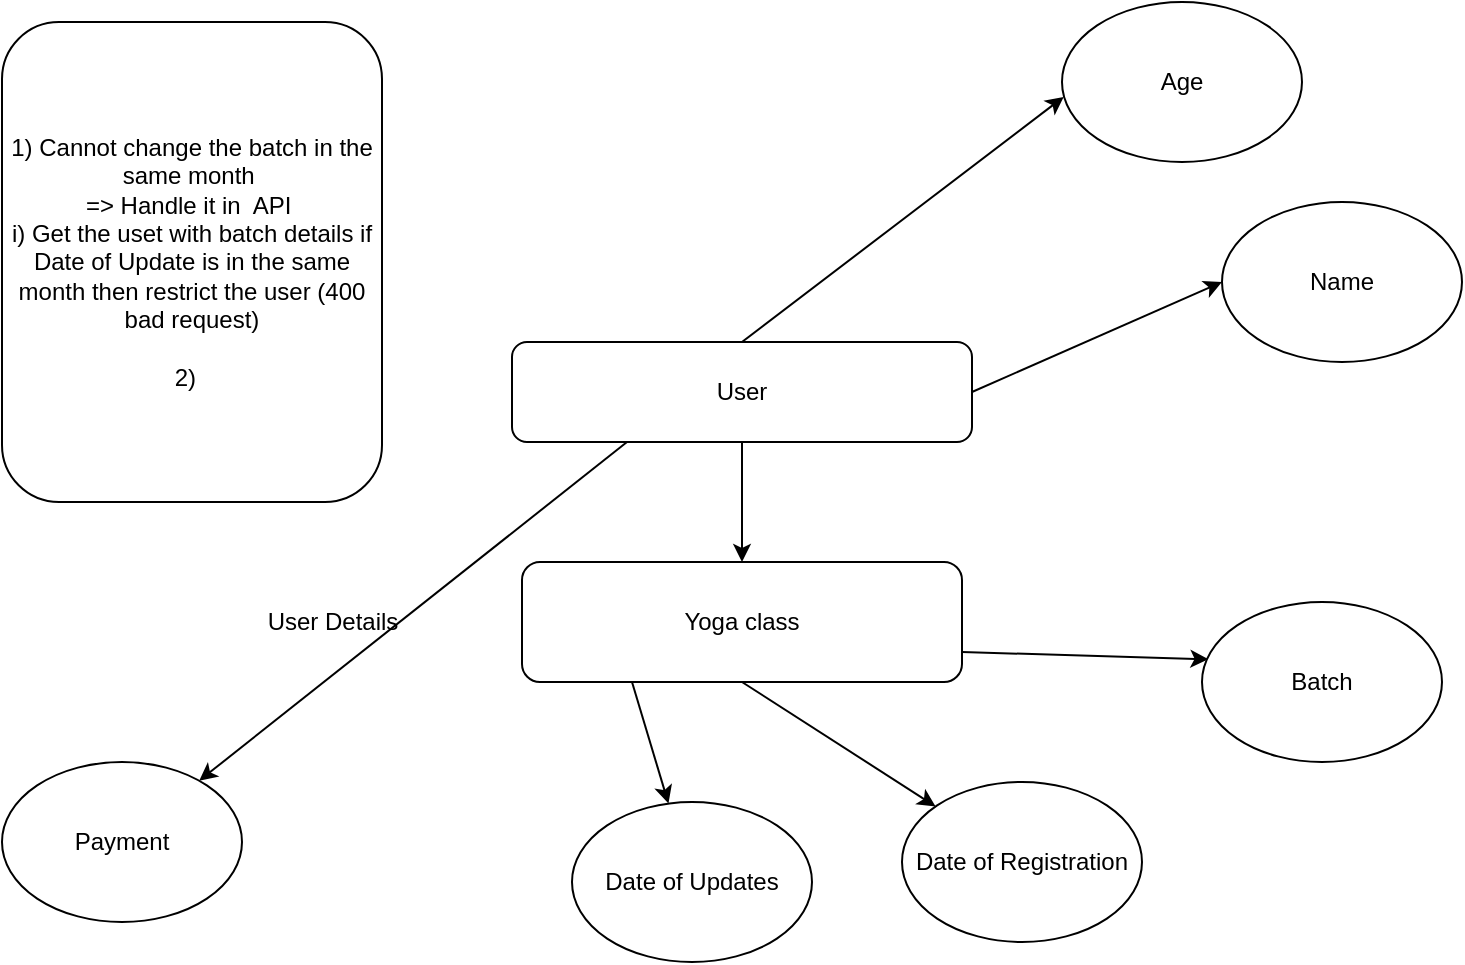 <mxfile version="20.5.3" type="device"><diagram id="1yv0nJ4PjZF4gb9UsDX0" name="Page-1"><mxGraphModel dx="1038" dy="1647" grid="1" gridSize="10" guides="1" tooltips="1" connect="1" arrows="1" fold="1" page="1" pageScale="1" pageWidth="850" pageHeight="1100" math="0" shadow="0"><root><mxCell id="0"/><mxCell id="1" parent="0"/><mxCell id="hk4nNbC4LR95Hi_y4Iee-13" style="edgeStyle=none;rounded=0;orthogonalLoop=1;jettySize=auto;html=1;exitX=1;exitY=0.5;exitDx=0;exitDy=0;entryX=0;entryY=0.5;entryDx=0;entryDy=0;" edge="1" parent="1" source="hk4nNbC4LR95Hi_y4Iee-4" target="hk4nNbC4LR95Hi_y4Iee-14"><mxGeometry relative="1" as="geometry"><mxPoint x="570" y="60" as="targetPoint"/></mxGeometry></mxCell><mxCell id="hk4nNbC4LR95Hi_y4Iee-16" style="edgeStyle=none;rounded=0;orthogonalLoop=1;jettySize=auto;html=1;exitX=0.5;exitY=0;exitDx=0;exitDy=0;entryX=0.007;entryY=0.593;entryDx=0;entryDy=0;entryPerimeter=0;" edge="1" parent="1" source="hk4nNbC4LR95Hi_y4Iee-4" target="hk4nNbC4LR95Hi_y4Iee-15"><mxGeometry relative="1" as="geometry"/></mxCell><mxCell id="hk4nNbC4LR95Hi_y4Iee-22" style="edgeStyle=none;rounded=0;orthogonalLoop=1;jettySize=auto;html=1;exitX=0.5;exitY=1;exitDx=0;exitDy=0;entryX=0.5;entryY=0;entryDx=0;entryDy=0;" edge="1" parent="1" source="hk4nNbC4LR95Hi_y4Iee-4" target="hk4nNbC4LR95Hi_y4Iee-6"><mxGeometry relative="1" as="geometry"/></mxCell><mxCell id="hk4nNbC4LR95Hi_y4Iee-27" style="edgeStyle=none;rounded=0;orthogonalLoop=1;jettySize=auto;html=1;exitX=0.25;exitY=1;exitDx=0;exitDy=0;" edge="1" parent="1" source="hk4nNbC4LR95Hi_y4Iee-4" target="hk4nNbC4LR95Hi_y4Iee-26"><mxGeometry relative="1" as="geometry"/></mxCell><mxCell id="hk4nNbC4LR95Hi_y4Iee-4" value="User" style="rounded=1;whiteSpace=wrap;html=1;" vertex="1" parent="1"><mxGeometry x="275" y="140" width="230" height="50" as="geometry"/></mxCell><mxCell id="hk4nNbC4LR95Hi_y4Iee-10" style="rounded=0;orthogonalLoop=1;jettySize=auto;html=1;exitX=1;exitY=0.75;exitDx=0;exitDy=0;entryX=0.027;entryY=0.358;entryDx=0;entryDy=0;entryPerimeter=0;" edge="1" parent="1" source="hk4nNbC4LR95Hi_y4Iee-6" target="hk4nNbC4LR95Hi_y4Iee-8"><mxGeometry relative="1" as="geometry"/></mxCell><mxCell id="hk4nNbC4LR95Hi_y4Iee-21" style="edgeStyle=none;rounded=0;orthogonalLoop=1;jettySize=auto;html=1;exitX=0.5;exitY=1;exitDx=0;exitDy=0;" edge="1" parent="1" source="hk4nNbC4LR95Hi_y4Iee-6" target="hk4nNbC4LR95Hi_y4Iee-20"><mxGeometry relative="1" as="geometry"/></mxCell><mxCell id="hk4nNbC4LR95Hi_y4Iee-25" style="edgeStyle=none;rounded=0;orthogonalLoop=1;jettySize=auto;html=1;exitX=0.25;exitY=1;exitDx=0;exitDy=0;" edge="1" parent="1" source="hk4nNbC4LR95Hi_y4Iee-6" target="hk4nNbC4LR95Hi_y4Iee-24"><mxGeometry relative="1" as="geometry"/></mxCell><mxCell id="hk4nNbC4LR95Hi_y4Iee-6" value="Yoga class" style="rounded=1;whiteSpace=wrap;html=1;" vertex="1" parent="1"><mxGeometry x="280" y="250" width="220" height="60" as="geometry"/></mxCell><mxCell id="hk4nNbC4LR95Hi_y4Iee-8" value="Batch" style="ellipse;whiteSpace=wrap;html=1;" vertex="1" parent="1"><mxGeometry x="620" y="270" width="120" height="80" as="geometry"/></mxCell><mxCell id="hk4nNbC4LR95Hi_y4Iee-14" value="Name" style="ellipse;whiteSpace=wrap;html=1;" vertex="1" parent="1"><mxGeometry x="630" y="70" width="120" height="80" as="geometry"/></mxCell><mxCell id="hk4nNbC4LR95Hi_y4Iee-15" value="Age" style="ellipse;whiteSpace=wrap;html=1;" vertex="1" parent="1"><mxGeometry x="550" y="-30" width="120" height="80" as="geometry"/></mxCell><mxCell id="hk4nNbC4LR95Hi_y4Iee-20" value="Date of Registration" style="ellipse;whiteSpace=wrap;html=1;" vertex="1" parent="1"><mxGeometry x="470" y="360" width="120" height="80" as="geometry"/></mxCell><mxCell id="hk4nNbC4LR95Hi_y4Iee-23" value="1) Cannot change the batch in the same month&amp;nbsp;&lt;br&gt;=&amp;gt; Handle it in&amp;nbsp; API&amp;nbsp;&lt;br&gt;i) Get the uset with batch details if Date of Update is in the same month then restrict the user (400 bad request)&lt;br&gt;&lt;br&gt;2)&amp;nbsp;&amp;nbsp;" style="rounded=1;whiteSpace=wrap;html=1;" vertex="1" parent="1"><mxGeometry x="20" y="-20" width="190" height="240" as="geometry"/></mxCell><mxCell id="hk4nNbC4LR95Hi_y4Iee-24" value="Date of Updates" style="ellipse;whiteSpace=wrap;html=1;" vertex="1" parent="1"><mxGeometry x="305" y="370" width="120" height="80" as="geometry"/></mxCell><mxCell id="hk4nNbC4LR95Hi_y4Iee-26" value="Payment" style="ellipse;whiteSpace=wrap;html=1;" vertex="1" parent="1"><mxGeometry x="20" y="350" width="120" height="80" as="geometry"/></mxCell><mxCell id="hk4nNbC4LR95Hi_y4Iee-28" value="User Details" style="text;html=1;align=center;verticalAlign=middle;resizable=0;points=[];autosize=1;strokeColor=none;fillColor=none;" vertex="1" parent="1"><mxGeometry x="140" y="265" width="90" height="30" as="geometry"/></mxCell></root></mxGraphModel></diagram></mxfile>